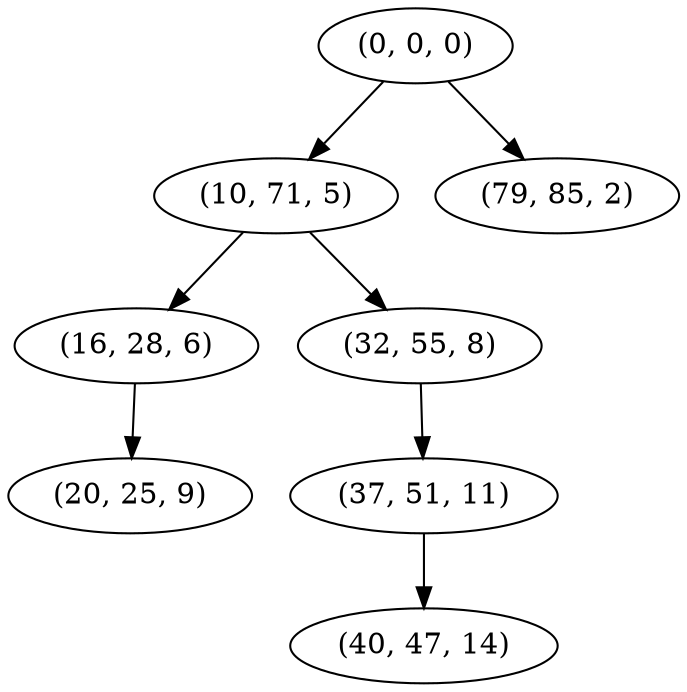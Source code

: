 digraph tree {
    "(0, 0, 0)";
    "(10, 71, 5)";
    "(16, 28, 6)";
    "(20, 25, 9)";
    "(32, 55, 8)";
    "(37, 51, 11)";
    "(40, 47, 14)";
    "(79, 85, 2)";
    "(0, 0, 0)" -> "(10, 71, 5)";
    "(0, 0, 0)" -> "(79, 85, 2)";
    "(10, 71, 5)" -> "(16, 28, 6)";
    "(10, 71, 5)" -> "(32, 55, 8)";
    "(16, 28, 6)" -> "(20, 25, 9)";
    "(32, 55, 8)" -> "(37, 51, 11)";
    "(37, 51, 11)" -> "(40, 47, 14)";
}
